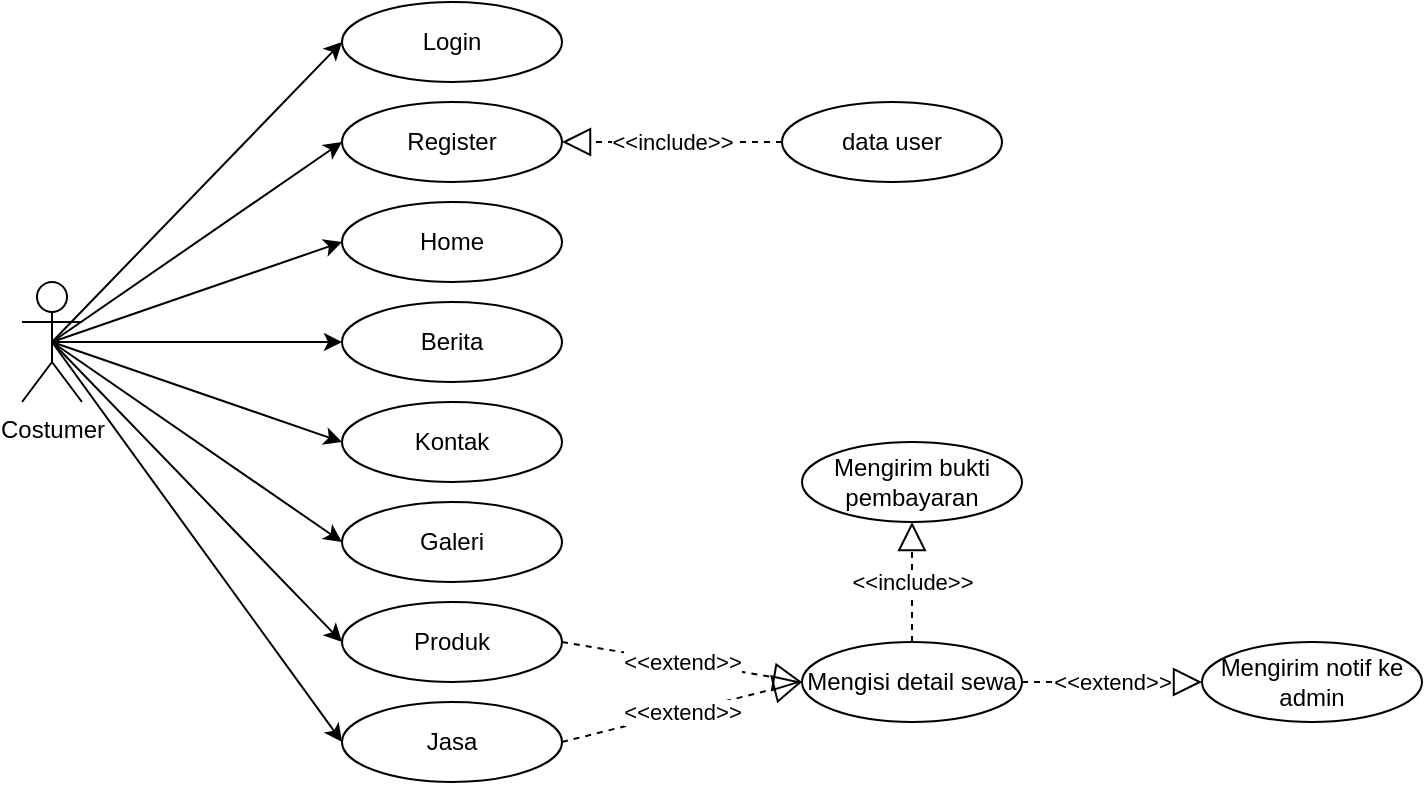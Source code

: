 <mxfile version="12.4.8" type="device"><diagram id="IiNP66pXoiGmu1_oVHu4" name="Page-1"><mxGraphModel dx="868" dy="433" grid="1" gridSize="10" guides="1" tooltips="1" connect="1" arrows="1" fold="1" page="1" pageScale="1" pageWidth="827" pageHeight="1169" math="0" shadow="0"><root><mxCell id="0"/><mxCell id="1" parent="0"/><mxCell id="fhEpHBwYlhVIajJkZ2_7-1" value="Costumer" style="shape=umlActor;verticalLabelPosition=bottom;labelBackgroundColor=#ffffff;verticalAlign=top;html=1;" parent="1" vertex="1"><mxGeometry x="20" y="250" width="30" height="60" as="geometry"/></mxCell><mxCell id="fhEpHBwYlhVIajJkZ2_7-2" value="Login" style="ellipse;whiteSpace=wrap;html=1;" parent="1" vertex="1"><mxGeometry x="180" y="110" width="110" height="40" as="geometry"/></mxCell><mxCell id="fhEpHBwYlhVIajJkZ2_7-3" value="data user" style="ellipse;whiteSpace=wrap;html=1;" parent="1" vertex="1"><mxGeometry x="400" y="160" width="110" height="40" as="geometry"/></mxCell><mxCell id="fhEpHBwYlhVIajJkZ2_7-4" value="Mengirim bukti pembayaran" style="ellipse;whiteSpace=wrap;html=1;" parent="1" vertex="1"><mxGeometry x="410" y="330" width="110" height="40" as="geometry"/></mxCell><mxCell id="fhEpHBwYlhVIajJkZ2_7-5" value="Register" style="ellipse;whiteSpace=wrap;html=1;" parent="1" vertex="1"><mxGeometry x="180" y="160" width="110" height="40" as="geometry"/></mxCell><mxCell id="fhEpHBwYlhVIajJkZ2_7-6" value="Berita" style="ellipse;whiteSpace=wrap;html=1;" parent="1" vertex="1"><mxGeometry x="180" y="260" width="110" height="40" as="geometry"/></mxCell><mxCell id="fhEpHBwYlhVIajJkZ2_7-9" value="Home" style="ellipse;whiteSpace=wrap;html=1;" parent="1" vertex="1"><mxGeometry x="180" y="210" width="110" height="40" as="geometry"/></mxCell><mxCell id="fhEpHBwYlhVIajJkZ2_7-10" value="Mengisi detail sewa" style="ellipse;whiteSpace=wrap;html=1;" parent="1" vertex="1"><mxGeometry x="410" y="430" width="110" height="40" as="geometry"/></mxCell><mxCell id="fhEpHBwYlhVIajJkZ2_7-11" value="Jasa" style="ellipse;whiteSpace=wrap;html=1;" parent="1" vertex="1"><mxGeometry x="180" y="460" width="110" height="40" as="geometry"/></mxCell><mxCell id="fhEpHBwYlhVIajJkZ2_7-12" value="Produk" style="ellipse;whiteSpace=wrap;html=1;" parent="1" vertex="1"><mxGeometry x="180" y="410" width="110" height="40" as="geometry"/></mxCell><mxCell id="fhEpHBwYlhVIajJkZ2_7-13" value="Galeri" style="ellipse;whiteSpace=wrap;html=1;" parent="1" vertex="1"><mxGeometry x="180" y="360" width="110" height="40" as="geometry"/></mxCell><mxCell id="fhEpHBwYlhVIajJkZ2_7-14" value="Kontak" style="ellipse;whiteSpace=wrap;html=1;" parent="1" vertex="1"><mxGeometry x="180" y="310" width="110" height="40" as="geometry"/></mxCell><mxCell id="fhEpHBwYlhVIajJkZ2_7-19" value="" style="endArrow=classic;html=1;entryX=0;entryY=0.5;entryDx=0;entryDy=0;exitX=0.5;exitY=0.5;exitDx=0;exitDy=0;exitPerimeter=0;" parent="1" source="fhEpHBwYlhVIajJkZ2_7-1" target="fhEpHBwYlhVIajJkZ2_7-5" edge="1"><mxGeometry width="50" height="50" relative="1" as="geometry"><mxPoint x="70" y="280" as="sourcePoint"/><mxPoint x="120" y="230" as="targetPoint"/></mxGeometry></mxCell><mxCell id="fhEpHBwYlhVIajJkZ2_7-20" value="" style="endArrow=classic;html=1;entryX=0;entryY=0.5;entryDx=0;entryDy=0;exitX=0.5;exitY=0.5;exitDx=0;exitDy=0;exitPerimeter=0;" parent="1" source="fhEpHBwYlhVIajJkZ2_7-1" target="fhEpHBwYlhVIajJkZ2_7-2" edge="1"><mxGeometry width="50" height="50" relative="1" as="geometry"><mxPoint x="55" y="290" as="sourcePoint"/><mxPoint x="180" y="240" as="targetPoint"/></mxGeometry></mxCell><mxCell id="fhEpHBwYlhVIajJkZ2_7-21" value="" style="endArrow=classic;html=1;entryX=0;entryY=0.5;entryDx=0;entryDy=0;exitX=0.5;exitY=0.5;exitDx=0;exitDy=0;exitPerimeter=0;" parent="1" source="fhEpHBwYlhVIajJkZ2_7-1" target="fhEpHBwYlhVIajJkZ2_7-9" edge="1"><mxGeometry width="50" height="50" relative="1" as="geometry"><mxPoint x="55" y="280" as="sourcePoint"/><mxPoint x="180" y="230" as="targetPoint"/></mxGeometry></mxCell><mxCell id="fhEpHBwYlhVIajJkZ2_7-22" value="" style="endArrow=classic;html=1;entryX=0;entryY=0.5;entryDx=0;entryDy=0;exitX=0.5;exitY=0.5;exitDx=0;exitDy=0;exitPerimeter=0;" parent="1" source="fhEpHBwYlhVIajJkZ2_7-1" target="fhEpHBwYlhVIajJkZ2_7-6" edge="1"><mxGeometry width="50" height="50" relative="1" as="geometry"><mxPoint x="85" y="310" as="sourcePoint"/><mxPoint x="210" y="260" as="targetPoint"/></mxGeometry></mxCell><mxCell id="fhEpHBwYlhVIajJkZ2_7-23" value="" style="endArrow=classic;html=1;entryX=0;entryY=0.5;entryDx=0;entryDy=0;exitX=0.5;exitY=0.5;exitDx=0;exitDy=0;exitPerimeter=0;" parent="1" source="fhEpHBwYlhVIajJkZ2_7-1" target="fhEpHBwYlhVIajJkZ2_7-14" edge="1"><mxGeometry width="50" height="50" relative="1" as="geometry"><mxPoint x="95" y="320" as="sourcePoint"/><mxPoint x="220" y="270" as="targetPoint"/></mxGeometry></mxCell><mxCell id="fhEpHBwYlhVIajJkZ2_7-24" value="" style="endArrow=classic;html=1;entryX=0;entryY=0.5;entryDx=0;entryDy=0;exitX=0.5;exitY=0.5;exitDx=0;exitDy=0;exitPerimeter=0;" parent="1" source="fhEpHBwYlhVIajJkZ2_7-1" target="fhEpHBwYlhVIajJkZ2_7-13" edge="1"><mxGeometry width="50" height="50" relative="1" as="geometry"><mxPoint x="60" y="280" as="sourcePoint"/><mxPoint x="230" y="280" as="targetPoint"/></mxGeometry></mxCell><mxCell id="fhEpHBwYlhVIajJkZ2_7-25" value="" style="endArrow=classic;html=1;entryX=0;entryY=0.5;entryDx=0;entryDy=0;exitX=0.5;exitY=0.5;exitDx=0;exitDy=0;exitPerimeter=0;" parent="1" source="fhEpHBwYlhVIajJkZ2_7-1" target="fhEpHBwYlhVIajJkZ2_7-12" edge="1"><mxGeometry width="50" height="50" relative="1" as="geometry"><mxPoint x="115" y="340" as="sourcePoint"/><mxPoint x="240" y="290" as="targetPoint"/></mxGeometry></mxCell><mxCell id="fhEpHBwYlhVIajJkZ2_7-26" value="" style="endArrow=classic;html=1;entryX=0;entryY=0.5;entryDx=0;entryDy=0;exitX=0.5;exitY=0.5;exitDx=0;exitDy=0;exitPerimeter=0;" parent="1" source="fhEpHBwYlhVIajJkZ2_7-1" target="fhEpHBwYlhVIajJkZ2_7-11" edge="1"><mxGeometry width="50" height="50" relative="1" as="geometry"><mxPoint x="125" y="350" as="sourcePoint"/><mxPoint x="250" y="300" as="targetPoint"/></mxGeometry></mxCell><mxCell id="fhEpHBwYlhVIajJkZ2_7-28" value="&amp;lt;&amp;lt;extend&amp;gt;&amp;gt;" style="endArrow=block;dashed=1;endFill=0;endSize=12;html=1;exitX=1;exitY=0.5;exitDx=0;exitDy=0;entryX=0;entryY=0.5;entryDx=0;entryDy=0;" parent="1" source="fhEpHBwYlhVIajJkZ2_7-11" target="fhEpHBwYlhVIajJkZ2_7-10" edge="1"><mxGeometry width="160" relative="1" as="geometry"><mxPoint x="310" y="500" as="sourcePoint"/><mxPoint x="470" y="500" as="targetPoint"/></mxGeometry></mxCell><mxCell id="fhEpHBwYlhVIajJkZ2_7-29" value="&amp;lt;&amp;lt;extend&amp;gt;&amp;gt;" style="endArrow=block;dashed=1;endFill=0;endSize=12;html=1;exitX=1;exitY=0.5;exitDx=0;exitDy=0;entryX=0;entryY=0.5;entryDx=0;entryDy=0;" parent="1" source="fhEpHBwYlhVIajJkZ2_7-12" target="fhEpHBwYlhVIajJkZ2_7-10" edge="1"><mxGeometry width="160" relative="1" as="geometry"><mxPoint x="300" y="490" as="sourcePoint"/><mxPoint x="390" y="440" as="targetPoint"/></mxGeometry></mxCell><mxCell id="fhEpHBwYlhVIajJkZ2_7-30" value="&amp;lt;&amp;lt;include&amp;gt;&amp;gt;" style="endArrow=block;dashed=1;endFill=0;endSize=12;html=1;exitX=0.5;exitY=0;exitDx=0;exitDy=0;entryX=0.5;entryY=1;entryDx=0;entryDy=0;" parent="1" source="fhEpHBwYlhVIajJkZ2_7-10" target="fhEpHBwYlhVIajJkZ2_7-4" edge="1"><mxGeometry width="160" relative="1" as="geometry"><mxPoint x="310" y="500" as="sourcePoint"/><mxPoint x="390" y="520" as="targetPoint"/></mxGeometry></mxCell><mxCell id="fhEpHBwYlhVIajJkZ2_7-31" value="&amp;lt;&amp;lt;include&amp;gt;&amp;gt;" style="endArrow=block;dashed=1;endFill=0;endSize=12;html=1;entryX=1;entryY=0.5;entryDx=0;entryDy=0;exitX=0;exitY=0.5;exitDx=0;exitDy=0;" parent="1" source="fhEpHBwYlhVIajJkZ2_7-3" target="fhEpHBwYlhVIajJkZ2_7-5" edge="1"><mxGeometry width="160" relative="1" as="geometry"><mxPoint x="370" y="220" as="sourcePoint"/><mxPoint x="420" y="470" as="targetPoint"/></mxGeometry></mxCell><mxCell id="lLJHhe6k03ugT3RsdqAL-3" value="Mengirim notif ke admin" style="ellipse;whiteSpace=wrap;html=1;" vertex="1" parent="1"><mxGeometry x="610" y="430" width="110" height="40" as="geometry"/></mxCell><mxCell id="lLJHhe6k03ugT3RsdqAL-7" value="&amp;lt;&amp;lt;extend&amp;gt;&amp;gt;" style="endArrow=block;dashed=1;endFill=0;endSize=12;html=1;exitX=1;exitY=0.5;exitDx=0;exitDy=0;entryX=0;entryY=0.5;entryDx=0;entryDy=0;" edge="1" parent="1" source="fhEpHBwYlhVIajJkZ2_7-10" target="lLJHhe6k03ugT3RsdqAL-3"><mxGeometry width="160" relative="1" as="geometry"><mxPoint x="300" y="490" as="sourcePoint"/><mxPoint x="420" y="460" as="targetPoint"/></mxGeometry></mxCell></root></mxGraphModel></diagram></mxfile>